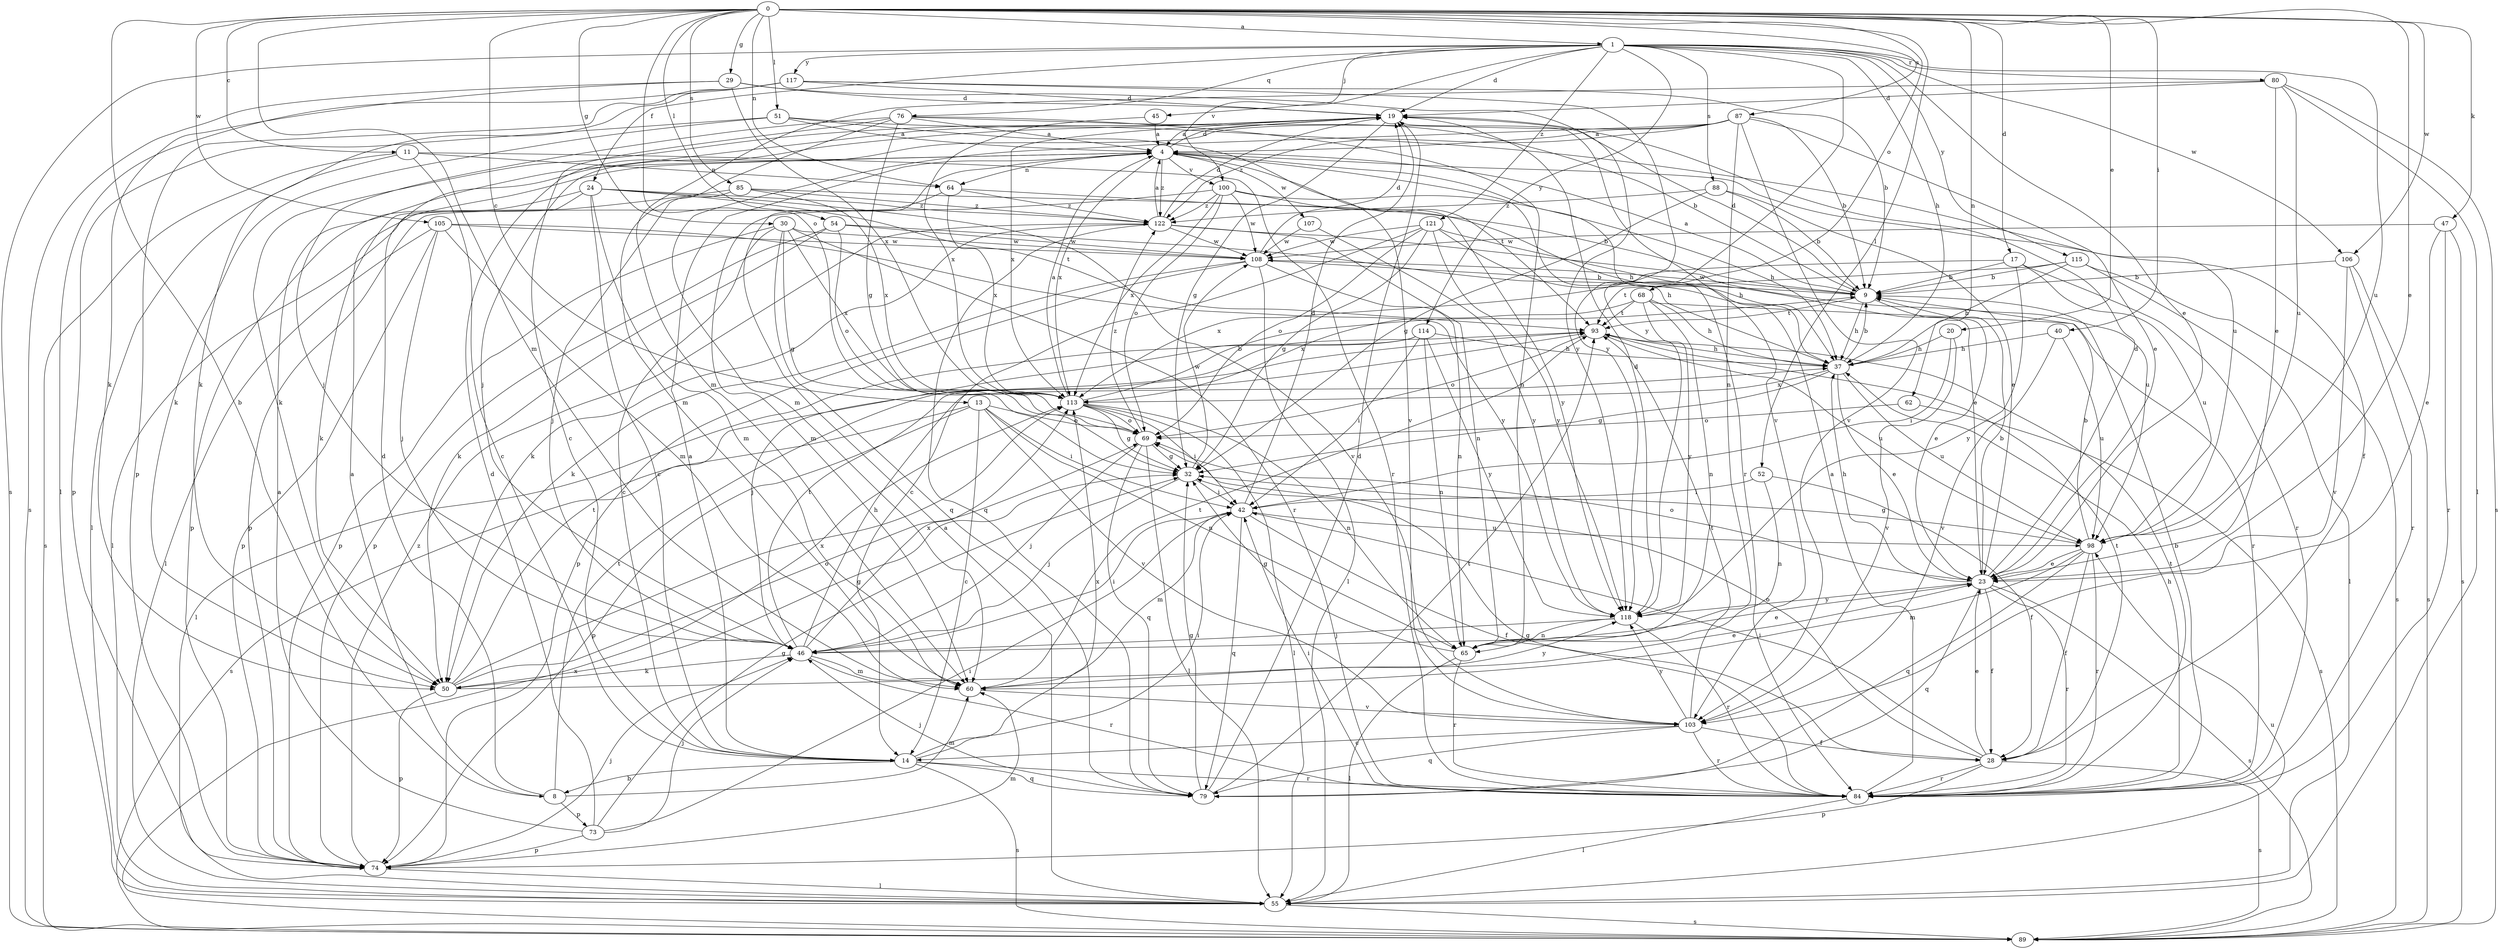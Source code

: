 strict digraph  {
0;
1;
4;
8;
9;
11;
13;
14;
17;
19;
20;
23;
24;
28;
29;
30;
32;
37;
40;
42;
45;
46;
47;
50;
51;
52;
54;
55;
60;
62;
64;
65;
68;
69;
73;
74;
76;
79;
80;
84;
85;
87;
88;
89;
93;
98;
100;
103;
105;
106;
107;
108;
113;
114;
115;
117;
118;
121;
122;
0 -> 1  [label=a];
0 -> 8  [label=b];
0 -> 11  [label=c];
0 -> 13  [label=c];
0 -> 17  [label=d];
0 -> 20  [label=e];
0 -> 23  [label=e];
0 -> 29  [label=g];
0 -> 30  [label=g];
0 -> 40  [label=i];
0 -> 47  [label=k];
0 -> 51  [label=l];
0 -> 52  [label=l];
0 -> 54  [label=l];
0 -> 60  [label=m];
0 -> 62  [label=n];
0 -> 64  [label=n];
0 -> 68  [label=o];
0 -> 69  [label=o];
0 -> 85  [label=s];
0 -> 87  [label=s];
0 -> 105  [label=w];
0 -> 106  [label=w];
1 -> 19  [label=d];
1 -> 23  [label=e];
1 -> 24  [label=f];
1 -> 37  [label=h];
1 -> 45  [label=j];
1 -> 76  [label=q];
1 -> 80  [label=r];
1 -> 88  [label=s];
1 -> 89  [label=s];
1 -> 98  [label=u];
1 -> 100  [label=v];
1 -> 106  [label=w];
1 -> 114  [label=y];
1 -> 115  [label=y];
1 -> 117  [label=y];
1 -> 118  [label=y];
1 -> 121  [label=z];
4 -> 19  [label=d];
4 -> 28  [label=f];
4 -> 64  [label=n];
4 -> 84  [label=r];
4 -> 93  [label=t];
4 -> 100  [label=v];
4 -> 107  [label=w];
4 -> 113  [label=x];
4 -> 122  [label=z];
8 -> 4  [label=a];
8 -> 19  [label=d];
8 -> 60  [label=m];
8 -> 73  [label=p];
8 -> 93  [label=t];
9 -> 4  [label=a];
9 -> 19  [label=d];
9 -> 23  [label=e];
9 -> 37  [label=h];
9 -> 93  [label=t];
9 -> 108  [label=w];
11 -> 14  [label=c];
11 -> 55  [label=l];
11 -> 64  [label=n];
11 -> 84  [label=r];
11 -> 89  [label=s];
13 -> 14  [label=c];
13 -> 42  [label=i];
13 -> 65  [label=n];
13 -> 69  [label=o];
13 -> 74  [label=p];
13 -> 89  [label=s];
13 -> 103  [label=v];
14 -> 4  [label=a];
14 -> 8  [label=b];
14 -> 42  [label=i];
14 -> 79  [label=q];
14 -> 84  [label=r];
14 -> 89  [label=s];
14 -> 113  [label=x];
17 -> 9  [label=b];
17 -> 84  [label=r];
17 -> 98  [label=u];
17 -> 113  [label=x];
17 -> 118  [label=y];
19 -> 4  [label=a];
19 -> 32  [label=g];
19 -> 50  [label=k];
19 -> 103  [label=v];
19 -> 113  [label=x];
20 -> 37  [label=h];
20 -> 42  [label=i];
20 -> 103  [label=v];
23 -> 9  [label=b];
23 -> 19  [label=d];
23 -> 28  [label=f];
23 -> 37  [label=h];
23 -> 69  [label=o];
23 -> 79  [label=q];
23 -> 84  [label=r];
23 -> 89  [label=s];
23 -> 118  [label=y];
24 -> 14  [label=c];
24 -> 50  [label=k];
24 -> 60  [label=m];
24 -> 74  [label=p];
24 -> 93  [label=t];
24 -> 103  [label=v];
24 -> 122  [label=z];
28 -> 23  [label=e];
28 -> 42  [label=i];
28 -> 69  [label=o];
28 -> 74  [label=p];
28 -> 84  [label=r];
28 -> 89  [label=s];
28 -> 93  [label=t];
29 -> 19  [label=d];
29 -> 50  [label=k];
29 -> 89  [label=s];
29 -> 113  [label=x];
29 -> 118  [label=y];
30 -> 14  [label=c];
30 -> 32  [label=g];
30 -> 74  [label=p];
30 -> 79  [label=q];
30 -> 84  [label=r];
30 -> 108  [label=w];
30 -> 113  [label=x];
32 -> 42  [label=i];
32 -> 46  [label=j];
32 -> 108  [label=w];
37 -> 9  [label=b];
37 -> 23  [label=e];
37 -> 32  [label=g];
37 -> 98  [label=u];
37 -> 113  [label=x];
40 -> 37  [label=h];
40 -> 98  [label=u];
40 -> 103  [label=v];
42 -> 19  [label=d];
42 -> 28  [label=f];
42 -> 60  [label=m];
42 -> 79  [label=q];
42 -> 98  [label=u];
45 -> 4  [label=a];
45 -> 113  [label=x];
46 -> 23  [label=e];
46 -> 37  [label=h];
46 -> 42  [label=i];
46 -> 50  [label=k];
46 -> 60  [label=m];
46 -> 84  [label=r];
46 -> 93  [label=t];
46 -> 113  [label=x];
47 -> 23  [label=e];
47 -> 84  [label=r];
47 -> 89  [label=s];
47 -> 108  [label=w];
50 -> 23  [label=e];
50 -> 32  [label=g];
50 -> 69  [label=o];
50 -> 74  [label=p];
50 -> 93  [label=t];
50 -> 113  [label=x];
51 -> 4  [label=a];
51 -> 50  [label=k];
51 -> 74  [label=p];
51 -> 98  [label=u];
51 -> 103  [label=v];
52 -> 28  [label=f];
52 -> 42  [label=i];
52 -> 65  [label=n];
54 -> 37  [label=h];
54 -> 50  [label=k];
54 -> 69  [label=o];
54 -> 74  [label=p];
54 -> 108  [label=w];
55 -> 4  [label=a];
55 -> 89  [label=s];
55 -> 98  [label=u];
60 -> 93  [label=t];
60 -> 103  [label=v];
60 -> 118  [label=y];
62 -> 69  [label=o];
62 -> 89  [label=s];
64 -> 37  [label=h];
64 -> 74  [label=p];
64 -> 113  [label=x];
64 -> 122  [label=z];
65 -> 32  [label=g];
65 -> 55  [label=l];
65 -> 84  [label=r];
68 -> 37  [label=h];
68 -> 65  [label=n];
68 -> 84  [label=r];
68 -> 93  [label=t];
68 -> 113  [label=x];
68 -> 118  [label=y];
69 -> 32  [label=g];
69 -> 46  [label=j];
69 -> 55  [label=l];
69 -> 79  [label=q];
69 -> 122  [label=z];
73 -> 4  [label=a];
73 -> 19  [label=d];
73 -> 32  [label=g];
73 -> 42  [label=i];
73 -> 46  [label=j];
73 -> 74  [label=p];
74 -> 46  [label=j];
74 -> 55  [label=l];
74 -> 60  [label=m];
74 -> 122  [label=z];
76 -> 4  [label=a];
76 -> 9  [label=b];
76 -> 14  [label=c];
76 -> 32  [label=g];
76 -> 46  [label=j];
76 -> 60  [label=m];
76 -> 65  [label=n];
79 -> 19  [label=d];
79 -> 32  [label=g];
79 -> 46  [label=j];
79 -> 93  [label=t];
80 -> 19  [label=d];
80 -> 23  [label=e];
80 -> 55  [label=l];
80 -> 60  [label=m];
80 -> 89  [label=s];
80 -> 98  [label=u];
84 -> 4  [label=a];
84 -> 9  [label=b];
84 -> 32  [label=g];
84 -> 37  [label=h];
84 -> 42  [label=i];
84 -> 55  [label=l];
84 -> 93  [label=t];
85 -> 9  [label=b];
85 -> 46  [label=j];
85 -> 55  [label=l];
85 -> 113  [label=x];
85 -> 122  [label=z];
87 -> 4  [label=a];
87 -> 9  [label=b];
87 -> 23  [label=e];
87 -> 46  [label=j];
87 -> 60  [label=m];
87 -> 65  [label=n];
87 -> 103  [label=v];
87 -> 122  [label=z];
88 -> 9  [label=b];
88 -> 23  [label=e];
88 -> 32  [label=g];
88 -> 122  [label=z];
89 -> 113  [label=x];
93 -> 37  [label=h];
93 -> 69  [label=o];
93 -> 98  [label=u];
98 -> 9  [label=b];
98 -> 23  [label=e];
98 -> 28  [label=f];
98 -> 32  [label=g];
98 -> 60  [label=m];
98 -> 79  [label=q];
98 -> 84  [label=r];
100 -> 37  [label=h];
100 -> 60  [label=m];
100 -> 69  [label=o];
100 -> 108  [label=w];
100 -> 113  [label=x];
100 -> 118  [label=y];
100 -> 122  [label=z];
103 -> 14  [label=c];
103 -> 28  [label=f];
103 -> 79  [label=q];
103 -> 84  [label=r];
103 -> 93  [label=t];
103 -> 118  [label=y];
105 -> 46  [label=j];
105 -> 55  [label=l];
105 -> 60  [label=m];
105 -> 74  [label=p];
105 -> 108  [label=w];
105 -> 118  [label=y];
106 -> 9  [label=b];
106 -> 84  [label=r];
106 -> 89  [label=s];
106 -> 103  [label=v];
107 -> 108  [label=w];
107 -> 118  [label=y];
108 -> 9  [label=b];
108 -> 19  [label=d];
108 -> 50  [label=k];
108 -> 55  [label=l];
108 -> 65  [label=n];
108 -> 74  [label=p];
113 -> 4  [label=a];
113 -> 9  [label=b];
113 -> 32  [label=g];
113 -> 42  [label=i];
113 -> 55  [label=l];
113 -> 65  [label=n];
113 -> 69  [label=o];
114 -> 37  [label=h];
114 -> 42  [label=i];
114 -> 46  [label=j];
114 -> 55  [label=l];
114 -> 65  [label=n];
114 -> 118  [label=y];
115 -> 9  [label=b];
115 -> 37  [label=h];
115 -> 55  [label=l];
115 -> 89  [label=s];
115 -> 93  [label=t];
117 -> 9  [label=b];
117 -> 19  [label=d];
117 -> 50  [label=k];
117 -> 55  [label=l];
117 -> 74  [label=p];
117 -> 118  [label=y];
118 -> 19  [label=d];
118 -> 46  [label=j];
118 -> 65  [label=n];
118 -> 84  [label=r];
121 -> 14  [label=c];
121 -> 23  [label=e];
121 -> 32  [label=g];
121 -> 37  [label=h];
121 -> 69  [label=o];
121 -> 108  [label=w];
121 -> 118  [label=y];
122 -> 4  [label=a];
122 -> 19  [label=d];
122 -> 50  [label=k];
122 -> 65  [label=n];
122 -> 79  [label=q];
122 -> 98  [label=u];
122 -> 108  [label=w];
}

